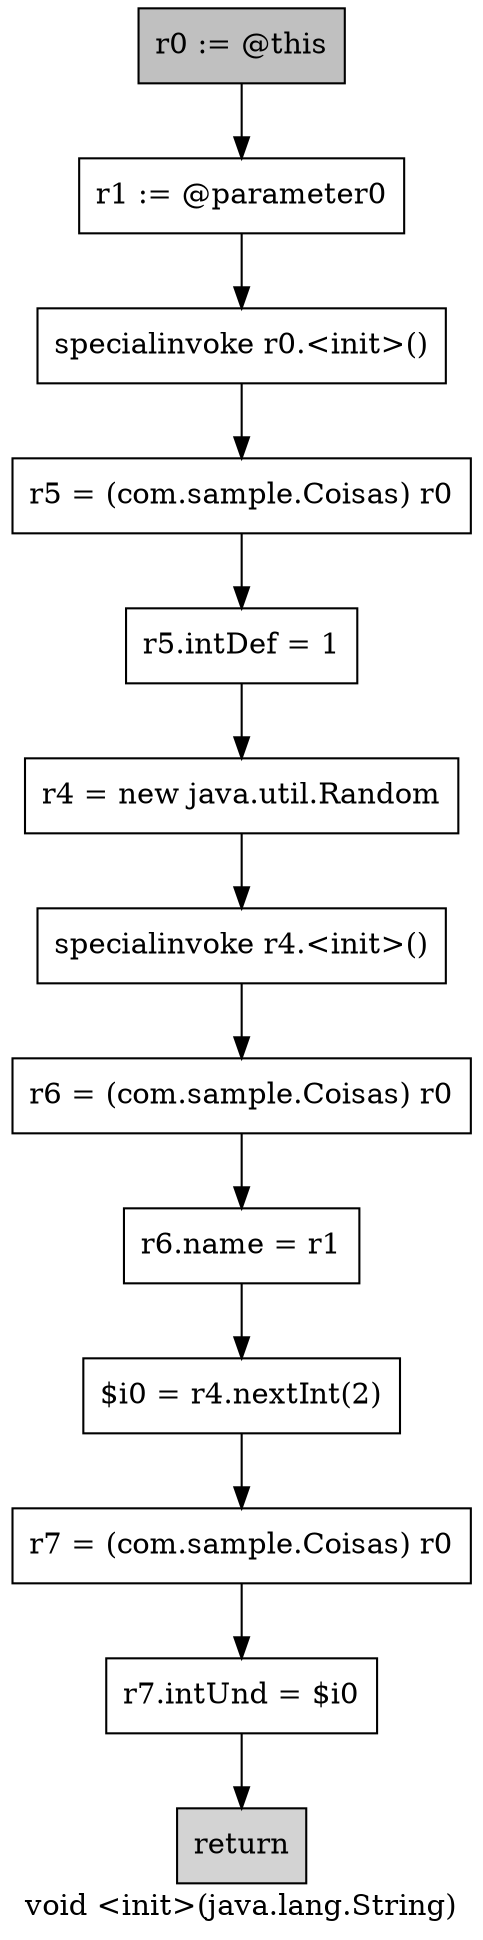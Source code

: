 digraph "void <init>(java.lang.String)" {
    label="void <init>(java.lang.String)";
    node [shape=box];
    "0" [style=filled,fillcolor=gray,label="r0 := @this",];
    "1" [label="r1 := @parameter0",];
    "0"->"1";
    "2" [label="specialinvoke r0.<init>()",];
    "1"->"2";
    "3" [label="r5 = (com.sample.Coisas) r0",];
    "2"->"3";
    "4" [label="r5.intDef = 1",];
    "3"->"4";
    "5" [label="r4 = new java.util.Random",];
    "4"->"5";
    "6" [label="specialinvoke r4.<init>()",];
    "5"->"6";
    "7" [label="r6 = (com.sample.Coisas) r0",];
    "6"->"7";
    "8" [label="r6.name = r1",];
    "7"->"8";
    "9" [label="$i0 = r4.nextInt(2)",];
    "8"->"9";
    "10" [label="r7 = (com.sample.Coisas) r0",];
    "9"->"10";
    "11" [label="r7.intUnd = $i0",];
    "10"->"11";
    "12" [style=filled,fillcolor=lightgray,label="return",];
    "11"->"12";
}
